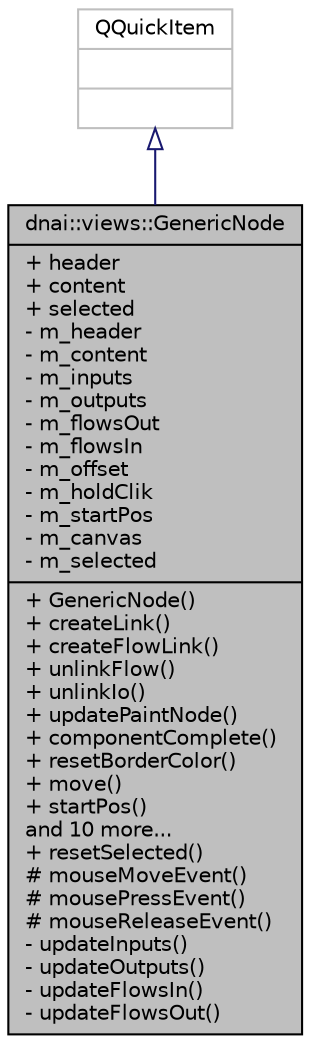 digraph "dnai::views::GenericNode"
{
  edge [fontname="Helvetica",fontsize="10",labelfontname="Helvetica",labelfontsize="10"];
  node [fontname="Helvetica",fontsize="10",shape=record];
  Node1 [label="{dnai::views::GenericNode\n|+ header\l+ content\l+ selected\l- m_header\l- m_content\l- m_inputs\l- m_outputs\l- m_flowsOut\l- m_flowsIn\l- m_offset\l- m_holdClik\l- m_startPos\l- m_canvas\l- m_selected\l|+ GenericNode()\l+ createLink()\l+ createFlowLink()\l+ unlinkFlow()\l+ unlinkIo()\l+ updatePaintNode()\l+ componentComplete()\l+ resetBorderColor()\l+ move()\l+ startPos()\land 10 more...\l+ resetSelected()\l# mouseMoveEvent()\l# mousePressEvent()\l# mouseReleaseEvent()\l- updateInputs()\l- updateOutputs()\l- updateFlowsIn()\l- updateFlowsOut()\l}",height=0.2,width=0.4,color="black", fillcolor="grey75", style="filled", fontcolor="black"];
  Node2 -> Node1 [dir="back",color="midnightblue",fontsize="10",style="solid",arrowtail="onormal",fontname="Helvetica"];
  Node2 [label="{QQuickItem\n||}",height=0.2,width=0.4,color="grey75", fillcolor="white", style="filled"];
}
